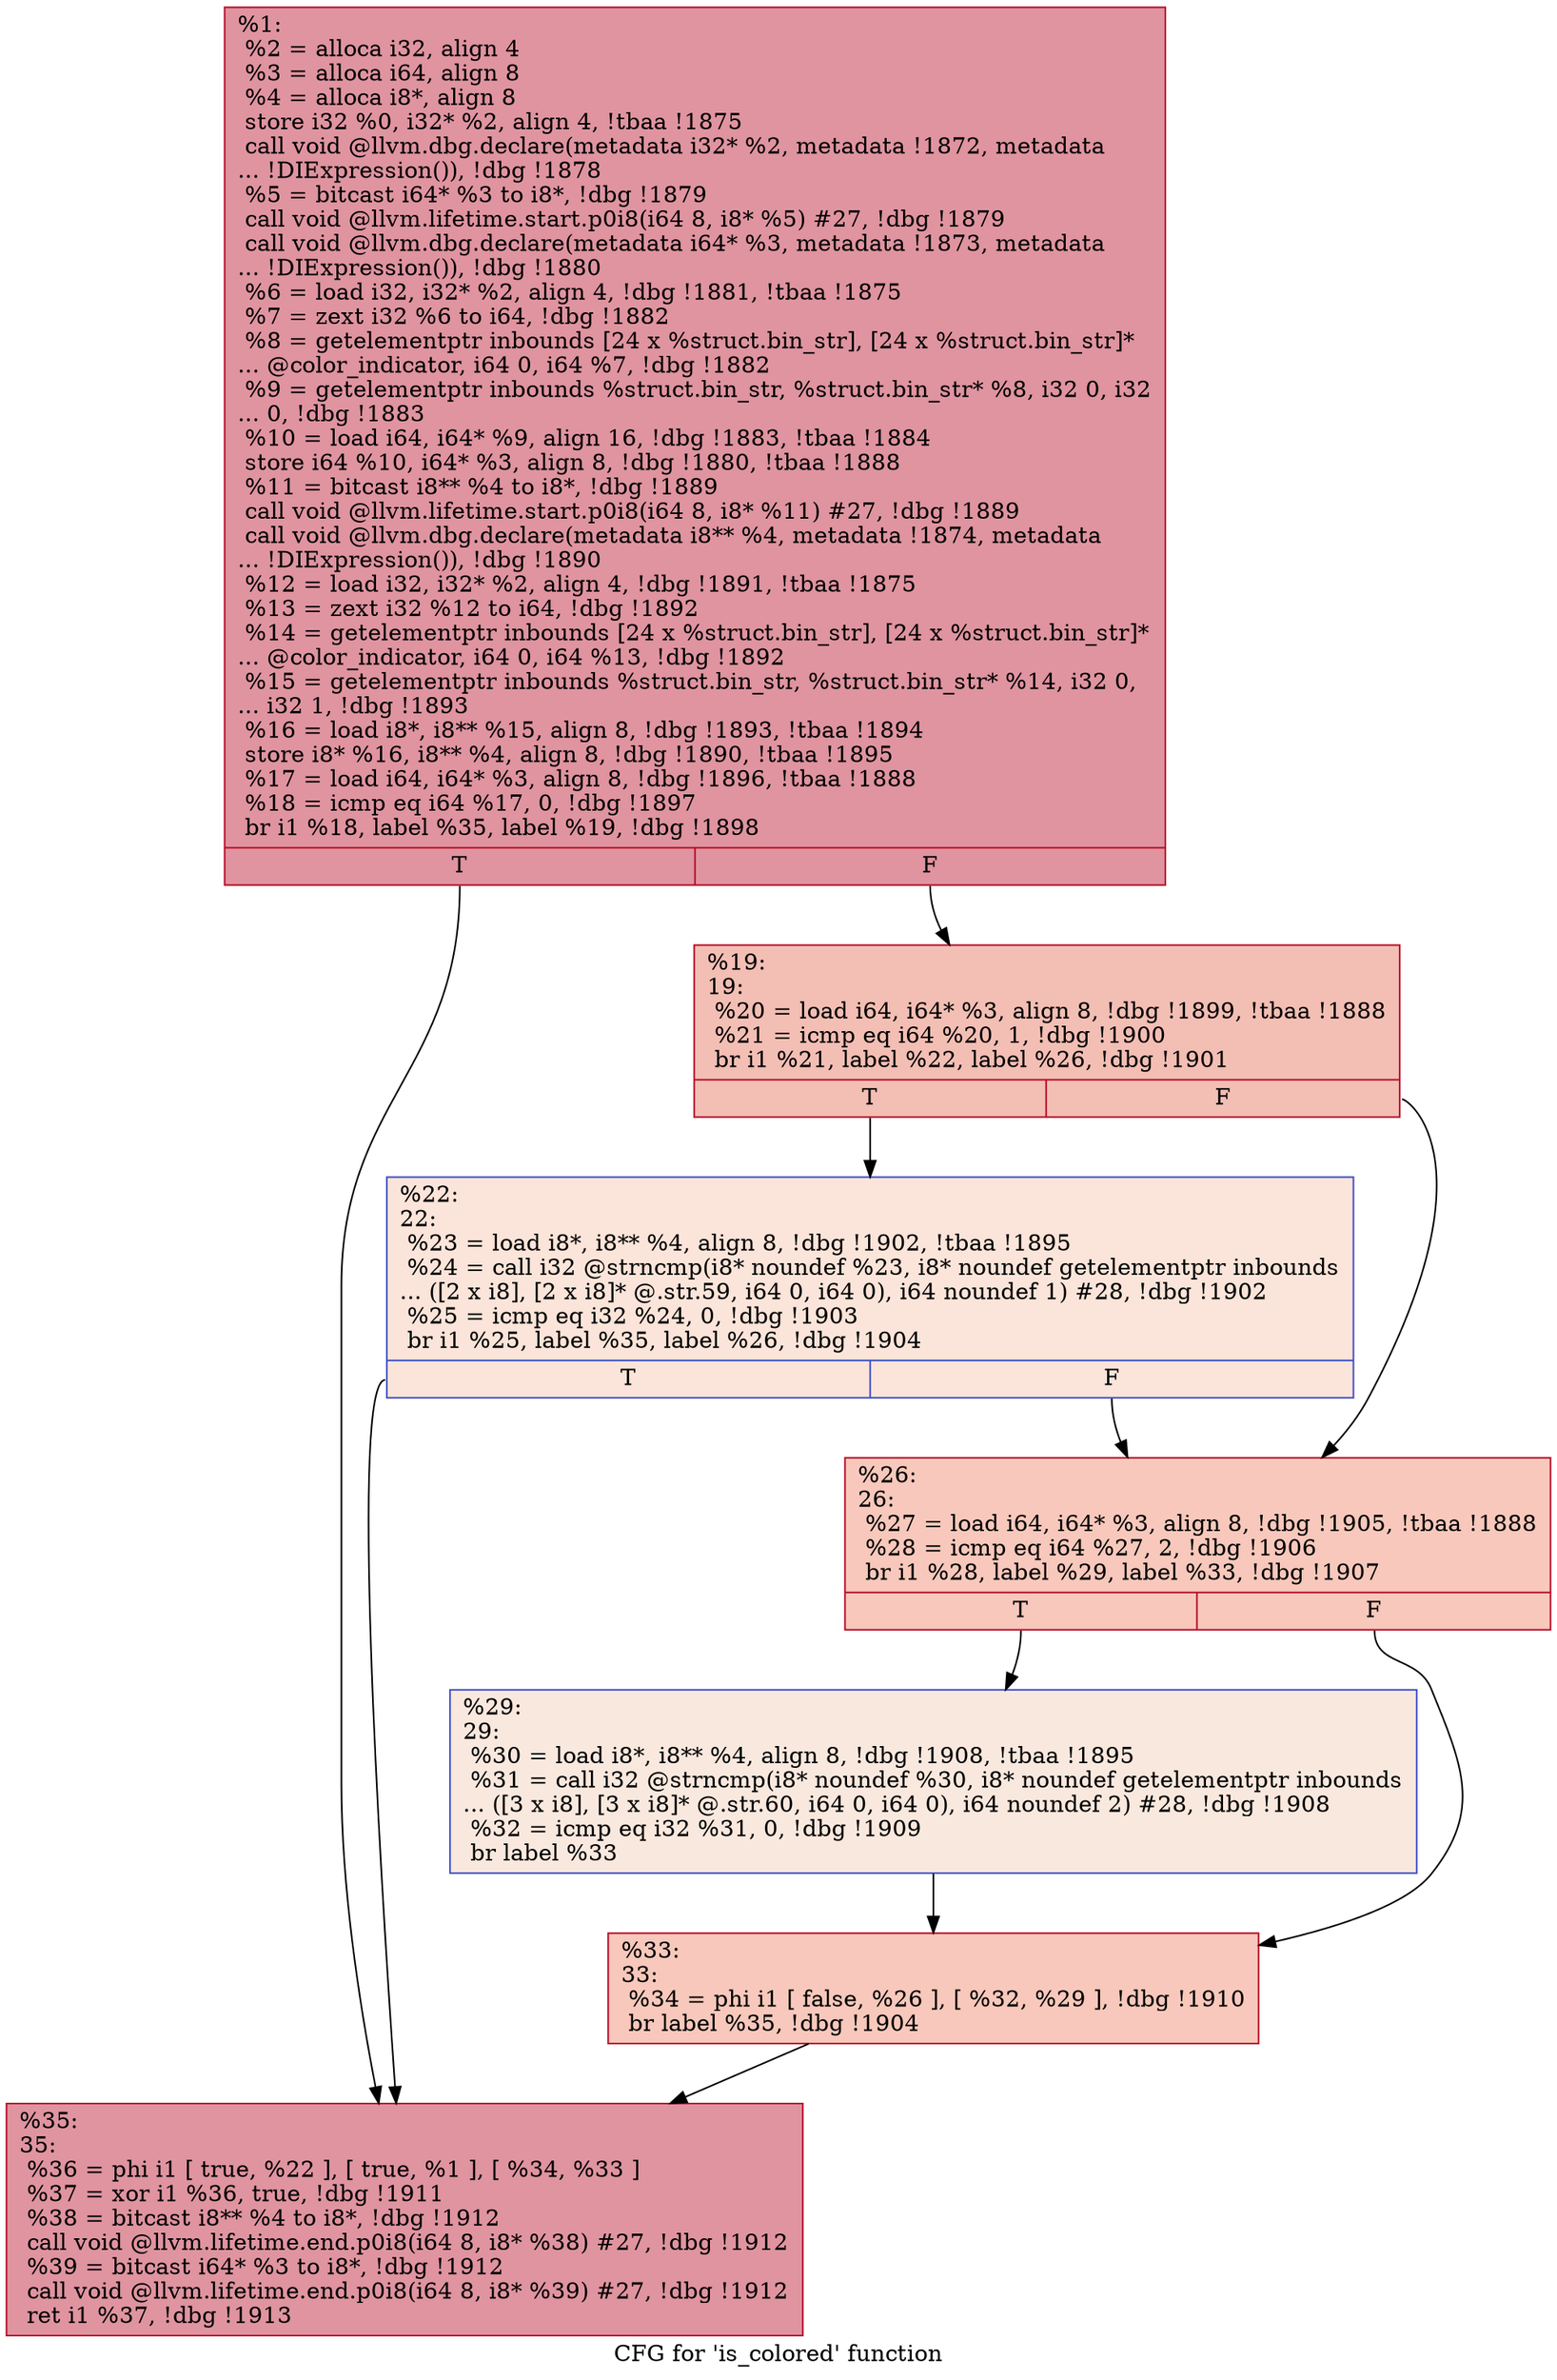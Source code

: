 digraph "CFG for 'is_colored' function" {
	label="CFG for 'is_colored' function";

	Node0x1f6d8a0 [shape=record,color="#b70d28ff", style=filled, fillcolor="#b70d2870",label="{%1:\l  %2 = alloca i32, align 4\l  %3 = alloca i64, align 8\l  %4 = alloca i8*, align 8\l  store i32 %0, i32* %2, align 4, !tbaa !1875\l  call void @llvm.dbg.declare(metadata i32* %2, metadata !1872, metadata\l... !DIExpression()), !dbg !1878\l  %5 = bitcast i64* %3 to i8*, !dbg !1879\l  call void @llvm.lifetime.start.p0i8(i64 8, i8* %5) #27, !dbg !1879\l  call void @llvm.dbg.declare(metadata i64* %3, metadata !1873, metadata\l... !DIExpression()), !dbg !1880\l  %6 = load i32, i32* %2, align 4, !dbg !1881, !tbaa !1875\l  %7 = zext i32 %6 to i64, !dbg !1882\l  %8 = getelementptr inbounds [24 x %struct.bin_str], [24 x %struct.bin_str]*\l... @color_indicator, i64 0, i64 %7, !dbg !1882\l  %9 = getelementptr inbounds %struct.bin_str, %struct.bin_str* %8, i32 0, i32\l... 0, !dbg !1883\l  %10 = load i64, i64* %9, align 16, !dbg !1883, !tbaa !1884\l  store i64 %10, i64* %3, align 8, !dbg !1880, !tbaa !1888\l  %11 = bitcast i8** %4 to i8*, !dbg !1889\l  call void @llvm.lifetime.start.p0i8(i64 8, i8* %11) #27, !dbg !1889\l  call void @llvm.dbg.declare(metadata i8** %4, metadata !1874, metadata\l... !DIExpression()), !dbg !1890\l  %12 = load i32, i32* %2, align 4, !dbg !1891, !tbaa !1875\l  %13 = zext i32 %12 to i64, !dbg !1892\l  %14 = getelementptr inbounds [24 x %struct.bin_str], [24 x %struct.bin_str]*\l... @color_indicator, i64 0, i64 %13, !dbg !1892\l  %15 = getelementptr inbounds %struct.bin_str, %struct.bin_str* %14, i32 0,\l... i32 1, !dbg !1893\l  %16 = load i8*, i8** %15, align 8, !dbg !1893, !tbaa !1894\l  store i8* %16, i8** %4, align 8, !dbg !1890, !tbaa !1895\l  %17 = load i64, i64* %3, align 8, !dbg !1896, !tbaa !1888\l  %18 = icmp eq i64 %17, 0, !dbg !1897\l  br i1 %18, label %35, label %19, !dbg !1898\l|{<s0>T|<s1>F}}"];
	Node0x1f6d8a0:s0 -> Node0x1f502e0;
	Node0x1f6d8a0:s1 -> Node0x1f50150;
	Node0x1f50150 [shape=record,color="#b70d28ff", style=filled, fillcolor="#e36c5570",label="{%19:\l19:                                               \l  %20 = load i64, i64* %3, align 8, !dbg !1899, !tbaa !1888\l  %21 = icmp eq i64 %20, 1, !dbg !1900\l  br i1 %21, label %22, label %26, !dbg !1901\l|{<s0>T|<s1>F}}"];
	Node0x1f50150:s0 -> Node0x1f501a0;
	Node0x1f50150:s1 -> Node0x1f501f0;
	Node0x1f501a0 [shape=record,color="#3d50c3ff", style=filled, fillcolor="#f5c1a970",label="{%22:\l22:                                               \l  %23 = load i8*, i8** %4, align 8, !dbg !1902, !tbaa !1895\l  %24 = call i32 @strncmp(i8* noundef %23, i8* noundef getelementptr inbounds\l... ([2 x i8], [2 x i8]* @.str.59, i64 0, i64 0), i64 noundef 1) #28, !dbg !1902\l  %25 = icmp eq i32 %24, 0, !dbg !1903\l  br i1 %25, label %35, label %26, !dbg !1904\l|{<s0>T|<s1>F}}"];
	Node0x1f501a0:s0 -> Node0x1f502e0;
	Node0x1f501a0:s1 -> Node0x1f501f0;
	Node0x1f501f0 [shape=record,color="#b70d28ff", style=filled, fillcolor="#ed836670",label="{%26:\l26:                                               \l  %27 = load i64, i64* %3, align 8, !dbg !1905, !tbaa !1888\l  %28 = icmp eq i64 %27, 2, !dbg !1906\l  br i1 %28, label %29, label %33, !dbg !1907\l|{<s0>T|<s1>F}}"];
	Node0x1f501f0:s0 -> Node0x1f50240;
	Node0x1f501f0:s1 -> Node0x1f50290;
	Node0x1f50240 [shape=record,color="#3d50c3ff", style=filled, fillcolor="#f2cab570",label="{%29:\l29:                                               \l  %30 = load i8*, i8** %4, align 8, !dbg !1908, !tbaa !1895\l  %31 = call i32 @strncmp(i8* noundef %30, i8* noundef getelementptr inbounds\l... ([3 x i8], [3 x i8]* @.str.60, i64 0, i64 0), i64 noundef 2) #28, !dbg !1908\l  %32 = icmp eq i32 %31, 0, !dbg !1909\l  br label %33\l}"];
	Node0x1f50240 -> Node0x1f50290;
	Node0x1f50290 [shape=record,color="#b70d28ff", style=filled, fillcolor="#ed836670",label="{%33:\l33:                                               \l  %34 = phi i1 [ false, %26 ], [ %32, %29 ], !dbg !1910\l  br label %35, !dbg !1904\l}"];
	Node0x1f50290 -> Node0x1f502e0;
	Node0x1f502e0 [shape=record,color="#b70d28ff", style=filled, fillcolor="#b70d2870",label="{%35:\l35:                                               \l  %36 = phi i1 [ true, %22 ], [ true, %1 ], [ %34, %33 ]\l  %37 = xor i1 %36, true, !dbg !1911\l  %38 = bitcast i8** %4 to i8*, !dbg !1912\l  call void @llvm.lifetime.end.p0i8(i64 8, i8* %38) #27, !dbg !1912\l  %39 = bitcast i64* %3 to i8*, !dbg !1912\l  call void @llvm.lifetime.end.p0i8(i64 8, i8* %39) #27, !dbg !1912\l  ret i1 %37, !dbg !1913\l}"];
}
